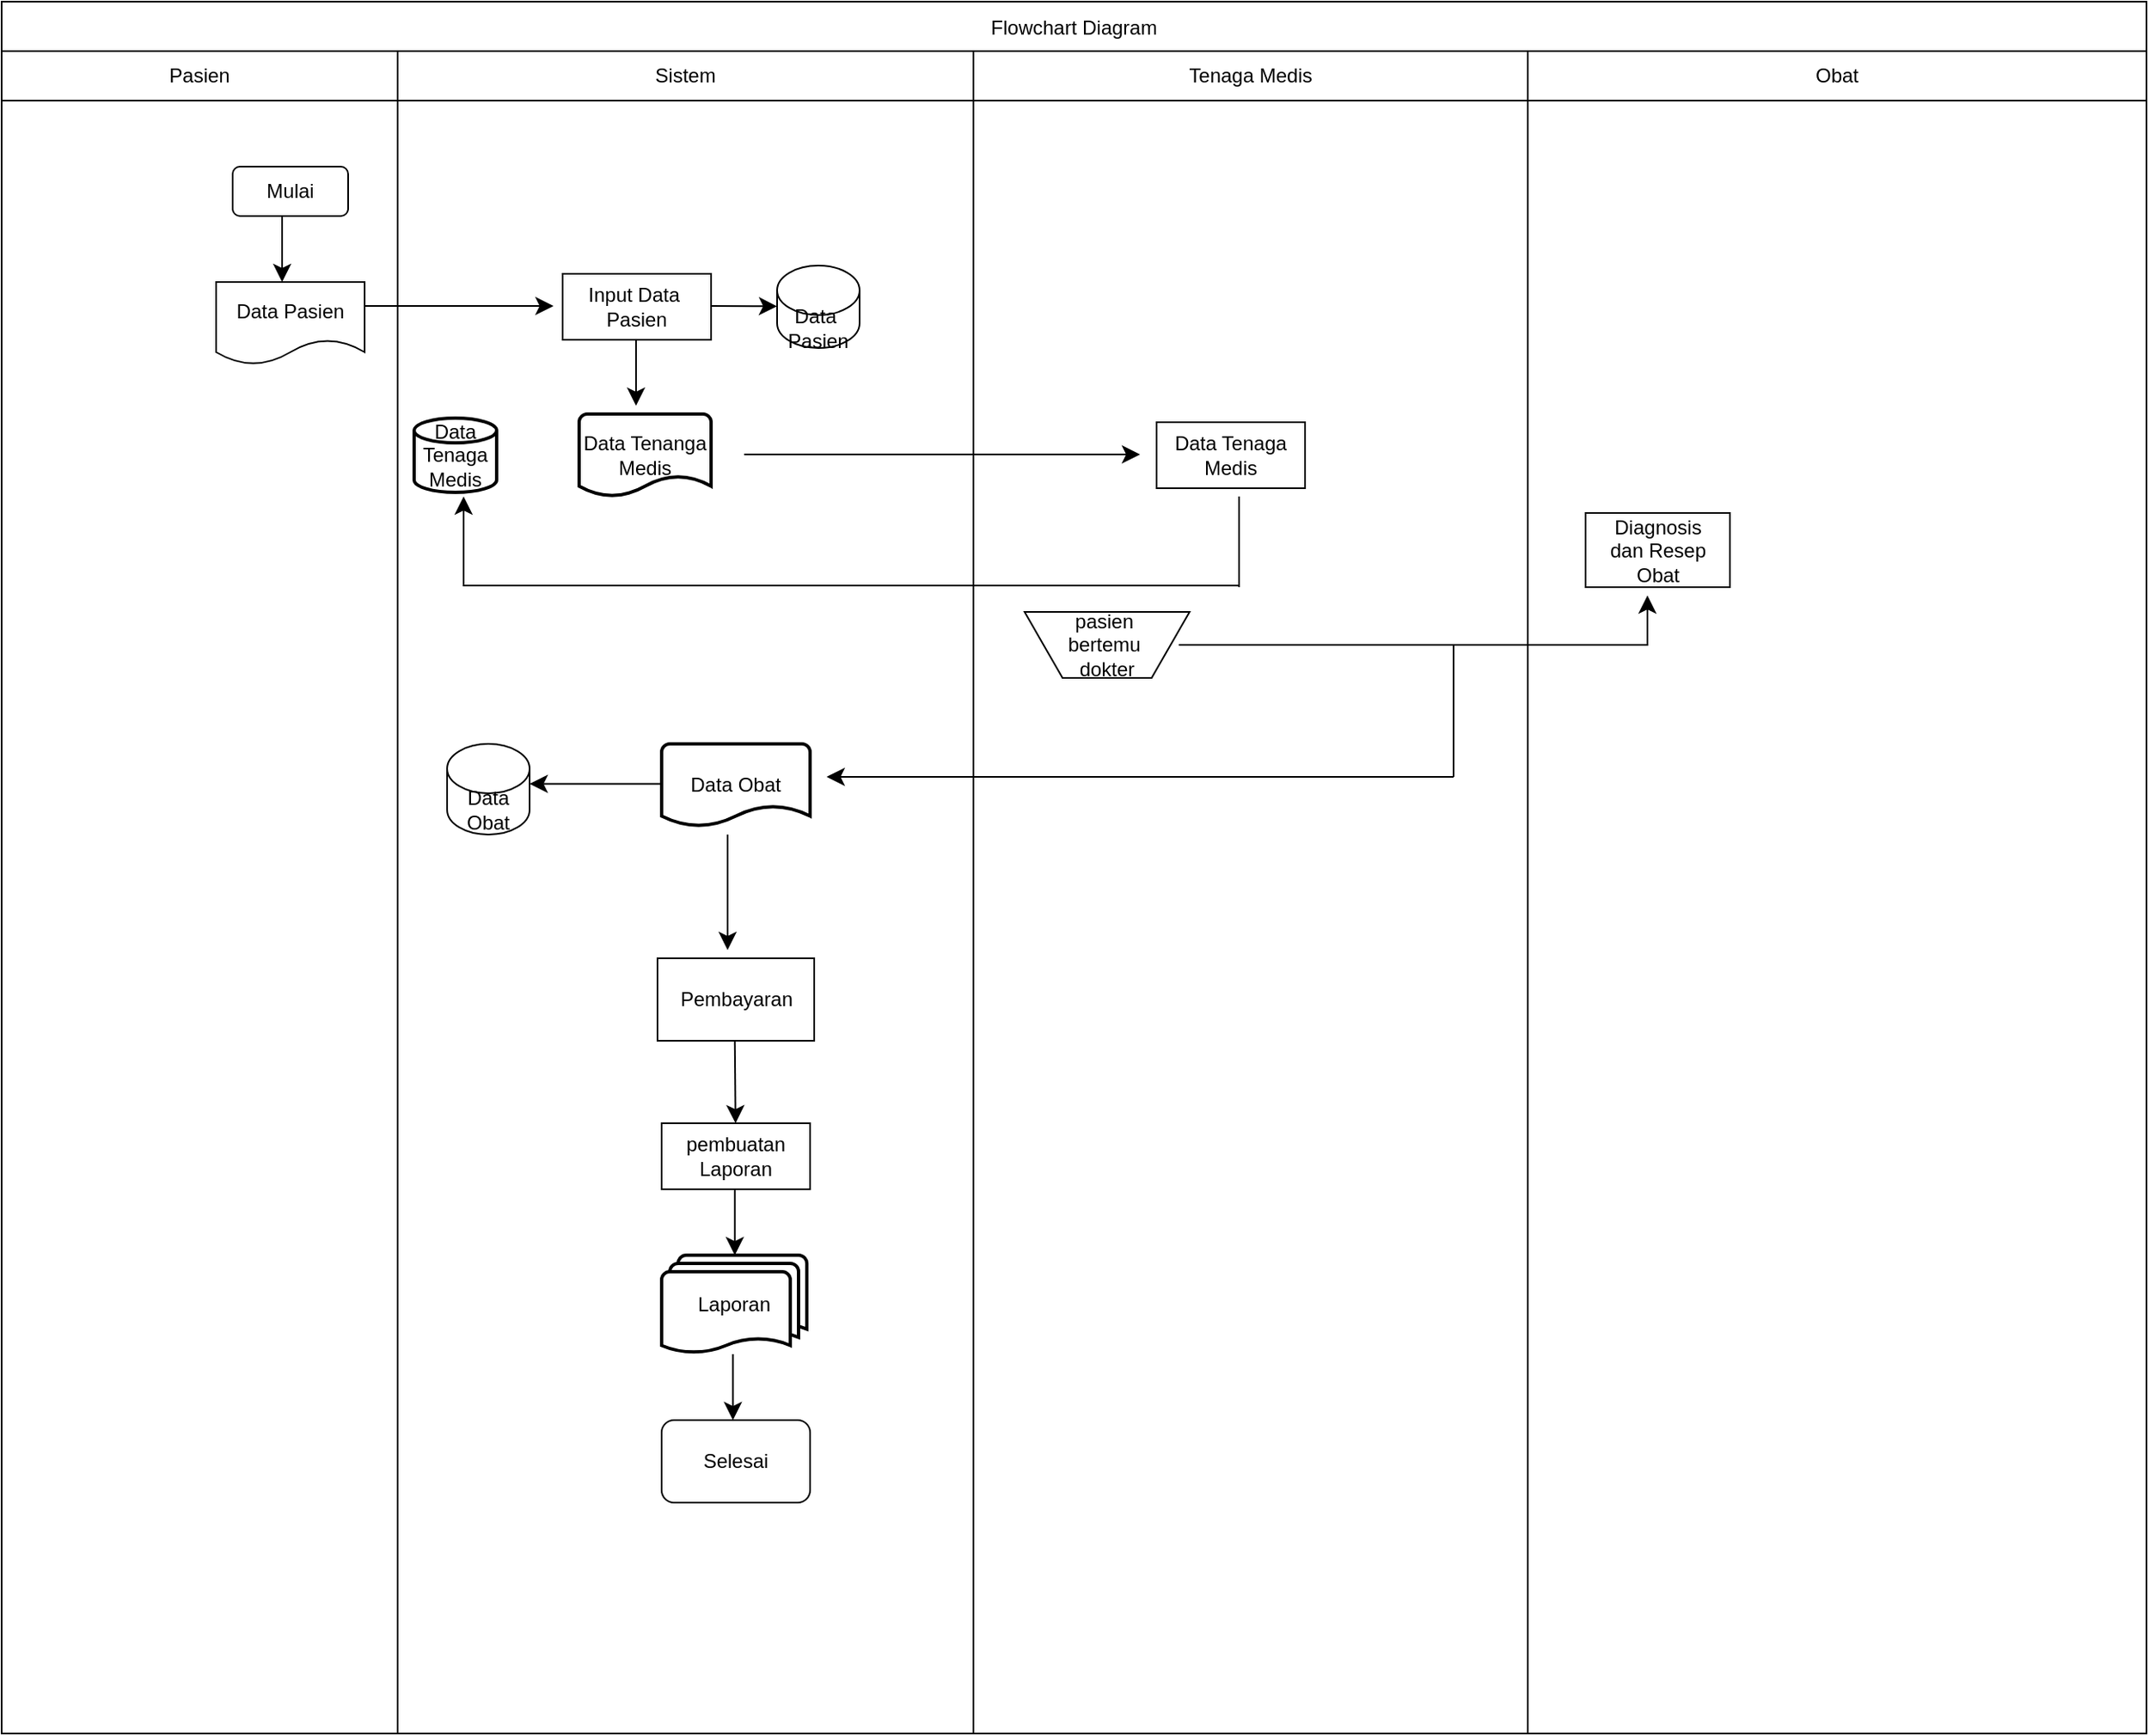 <mxfile version="26.1.1">
  <diagram id="C5RBs43oDa-KdzZeNtuy" name="Page-1">
    <mxGraphModel dx="1600" dy="927" grid="1" gridSize="10" guides="1" tooltips="1" connect="1" arrows="1" fold="1" page="1" pageScale="1" pageWidth="827" pageHeight="1169" math="0" shadow="0">
      <root>
        <mxCell id="WIyWlLk6GJQsqaUBKTNV-0" />
        <mxCell id="WIyWlLk6GJQsqaUBKTNV-1" parent="WIyWlLk6GJQsqaUBKTNV-0" />
        <mxCell id="sdbWK73cE8uQ8-mOUsc3-63" value="Flowchart Diagram" style="shape=table;startSize=30;container=1;collapsible=0;childLayout=tableLayout;" vertex="1" parent="WIyWlLk6GJQsqaUBKTNV-1">
          <mxGeometry width="1300" height="1050" as="geometry" />
        </mxCell>
        <mxCell id="sdbWK73cE8uQ8-mOUsc3-64" value="" style="shape=tableRow;horizontal=0;startSize=0;swimlaneHead=0;swimlaneBody=0;strokeColor=inherit;top=0;left=0;bottom=0;right=0;collapsible=0;dropTarget=0;fillColor=none;points=[[0,0.5],[1,0.5]];portConstraint=eastwest;" vertex="1" parent="sdbWK73cE8uQ8-mOUsc3-63">
          <mxGeometry y="30" width="1300" height="30" as="geometry" />
        </mxCell>
        <mxCell id="sdbWK73cE8uQ8-mOUsc3-65" value="Pasien" style="shape=partialRectangle;html=1;whiteSpace=wrap;connectable=0;strokeColor=inherit;overflow=hidden;fillColor=none;top=0;left=0;bottom=0;right=0;pointerEvents=1;" vertex="1" parent="sdbWK73cE8uQ8-mOUsc3-64">
          <mxGeometry width="240" height="30" as="geometry">
            <mxRectangle width="240" height="30" as="alternateBounds" />
          </mxGeometry>
        </mxCell>
        <mxCell id="sdbWK73cE8uQ8-mOUsc3-66" value="Sistem" style="shape=partialRectangle;html=1;whiteSpace=wrap;connectable=0;strokeColor=inherit;overflow=hidden;fillColor=none;top=0;left=0;bottom=0;right=0;pointerEvents=1;" vertex="1" parent="sdbWK73cE8uQ8-mOUsc3-64">
          <mxGeometry x="240" width="349" height="30" as="geometry">
            <mxRectangle width="349" height="30" as="alternateBounds" />
          </mxGeometry>
        </mxCell>
        <mxCell id="sdbWK73cE8uQ8-mOUsc3-67" value="Tenaga Medis" style="shape=partialRectangle;html=1;whiteSpace=wrap;connectable=0;strokeColor=inherit;overflow=hidden;fillColor=none;top=0;left=0;bottom=0;right=0;pointerEvents=1;" vertex="1" parent="sdbWK73cE8uQ8-mOUsc3-64">
          <mxGeometry x="589" width="336" height="30" as="geometry">
            <mxRectangle width="336" height="30" as="alternateBounds" />
          </mxGeometry>
        </mxCell>
        <mxCell id="sdbWK73cE8uQ8-mOUsc3-68" value="Obat" style="shape=partialRectangle;html=1;whiteSpace=wrap;connectable=0;strokeColor=inherit;overflow=hidden;fillColor=none;top=0;left=0;bottom=0;right=0;pointerEvents=1;" vertex="1" parent="sdbWK73cE8uQ8-mOUsc3-64">
          <mxGeometry x="925" width="375" height="30" as="geometry">
            <mxRectangle width="375" height="30" as="alternateBounds" />
          </mxGeometry>
        </mxCell>
        <mxCell id="sdbWK73cE8uQ8-mOUsc3-69" value="" style="shape=tableRow;horizontal=0;startSize=0;swimlaneHead=0;swimlaneBody=0;strokeColor=inherit;top=0;left=0;bottom=0;right=0;collapsible=0;dropTarget=0;fillColor=none;points=[[0,0.5],[1,0.5]];portConstraint=eastwest;" vertex="1" parent="sdbWK73cE8uQ8-mOUsc3-63">
          <mxGeometry y="60" width="1300" height="990" as="geometry" />
        </mxCell>
        <mxCell id="sdbWK73cE8uQ8-mOUsc3-70" value="" style="shape=partialRectangle;html=1;whiteSpace=wrap;connectable=0;strokeColor=inherit;overflow=hidden;fillColor=none;top=0;left=0;bottom=0;right=0;pointerEvents=1;" vertex="1" parent="sdbWK73cE8uQ8-mOUsc3-69">
          <mxGeometry width="240" height="990" as="geometry">
            <mxRectangle width="240" height="990" as="alternateBounds" />
          </mxGeometry>
        </mxCell>
        <mxCell id="sdbWK73cE8uQ8-mOUsc3-71" value="" style="shape=partialRectangle;html=1;whiteSpace=wrap;connectable=0;strokeColor=inherit;overflow=hidden;fillColor=none;top=0;left=0;bottom=0;right=0;pointerEvents=1;" vertex="1" parent="sdbWK73cE8uQ8-mOUsc3-69">
          <mxGeometry x="240" width="349" height="990" as="geometry">
            <mxRectangle width="349" height="990" as="alternateBounds" />
          </mxGeometry>
        </mxCell>
        <mxCell id="sdbWK73cE8uQ8-mOUsc3-72" value="" style="shape=partialRectangle;html=1;whiteSpace=wrap;connectable=0;strokeColor=inherit;overflow=hidden;fillColor=none;top=0;left=0;bottom=0;right=0;pointerEvents=1;" vertex="1" parent="sdbWK73cE8uQ8-mOUsc3-69">
          <mxGeometry x="589" width="336" height="990" as="geometry">
            <mxRectangle width="336" height="990" as="alternateBounds" />
          </mxGeometry>
        </mxCell>
        <mxCell id="sdbWK73cE8uQ8-mOUsc3-73" value="" style="shape=partialRectangle;html=1;whiteSpace=wrap;connectable=0;strokeColor=inherit;overflow=hidden;fillColor=none;top=0;left=0;bottom=0;right=0;pointerEvents=1;" vertex="1" parent="sdbWK73cE8uQ8-mOUsc3-69">
          <mxGeometry x="925" width="375" height="990" as="geometry">
            <mxRectangle width="375" height="990" as="alternateBounds" />
          </mxGeometry>
        </mxCell>
        <mxCell id="sdbWK73cE8uQ8-mOUsc3-74" value="Mulai" style="rounded=1;whiteSpace=wrap;html=1;" vertex="1" parent="WIyWlLk6GJQsqaUBKTNV-1">
          <mxGeometry x="140" y="100" width="70" height="30" as="geometry" />
        </mxCell>
        <mxCell id="sdbWK73cE8uQ8-mOUsc3-77" value="" style="endArrow=classic;html=1;rounded=0;fontSize=12;startSize=8;endSize=8;curved=1;" edge="1" parent="WIyWlLk6GJQsqaUBKTNV-1">
          <mxGeometry width="50" height="50" relative="1" as="geometry">
            <mxPoint x="215" y="184.5" as="sourcePoint" />
            <mxPoint x="334.5" y="184.5" as="targetPoint" />
          </mxGeometry>
        </mxCell>
        <mxCell id="sdbWK73cE8uQ8-mOUsc3-78" value="Input Data&amp;nbsp;&lt;div&gt;Pasien&lt;/div&gt;" style="rounded=0;whiteSpace=wrap;html=1;" vertex="1" parent="WIyWlLk6GJQsqaUBKTNV-1">
          <mxGeometry x="340" y="165" width="90" height="40" as="geometry" />
        </mxCell>
        <mxCell id="sdbWK73cE8uQ8-mOUsc3-79" value="" style="endArrow=classic;html=1;rounded=0;fontSize=12;startSize=8;endSize=8;curved=1;" edge="1" parent="WIyWlLk6GJQsqaUBKTNV-1" target="sdbWK73cE8uQ8-mOUsc3-80">
          <mxGeometry width="50" height="50" relative="1" as="geometry">
            <mxPoint x="430" y="184.5" as="sourcePoint" />
            <mxPoint x="463.5" y="184.5" as="targetPoint" />
            <Array as="points">
              <mxPoint x="450" y="184.5" />
            </Array>
          </mxGeometry>
        </mxCell>
        <mxCell id="sdbWK73cE8uQ8-mOUsc3-80" value="Data&amp;nbsp;&lt;div&gt;Pasien&lt;/div&gt;" style="shape=cylinder3;whiteSpace=wrap;html=1;boundedLbl=1;backgroundOutline=1;size=15;" vertex="1" parent="WIyWlLk6GJQsqaUBKTNV-1">
          <mxGeometry x="470" y="160" width="50" height="50" as="geometry" />
        </mxCell>
        <mxCell id="sdbWK73cE8uQ8-mOUsc3-82" value="" style="endArrow=classic;html=1;rounded=0;fontSize=12;startSize=8;endSize=8;curved=1;" edge="1" parent="WIyWlLk6GJQsqaUBKTNV-1">
          <mxGeometry width="50" height="50" relative="1" as="geometry">
            <mxPoint x="170" y="130" as="sourcePoint" />
            <mxPoint x="170" y="170" as="targetPoint" />
          </mxGeometry>
        </mxCell>
        <mxCell id="sdbWK73cE8uQ8-mOUsc3-83" value="" style="endArrow=classic;html=1;rounded=0;fontSize=12;startSize=8;endSize=8;curved=1;" edge="1" parent="WIyWlLk6GJQsqaUBKTNV-1">
          <mxGeometry width="50" height="50" relative="1" as="geometry">
            <mxPoint x="384.5" y="205" as="sourcePoint" />
            <mxPoint x="384.5" y="245" as="targetPoint" />
          </mxGeometry>
        </mxCell>
        <mxCell id="sdbWK73cE8uQ8-mOUsc3-85" value="Data Tenaga&lt;div&gt;Medis&lt;/div&gt;" style="rounded=0;whiteSpace=wrap;html=1;" vertex="1" parent="WIyWlLk6GJQsqaUBKTNV-1">
          <mxGeometry x="700" y="255" width="90" height="40" as="geometry" />
        </mxCell>
        <mxCell id="sdbWK73cE8uQ8-mOUsc3-90" value="" style="endArrow=none;html=1;rounded=0;fontSize=12;startSize=8;endSize=8;curved=1;" edge="1" parent="WIyWlLk6GJQsqaUBKTNV-1">
          <mxGeometry width="50" height="50" relative="1" as="geometry">
            <mxPoint x="750" y="355" as="sourcePoint" />
            <mxPoint x="750" y="300" as="targetPoint" />
          </mxGeometry>
        </mxCell>
        <mxCell id="sdbWK73cE8uQ8-mOUsc3-91" value="" style="endArrow=classic;html=1;rounded=0;fontSize=12;startSize=8;endSize=8;curved=1;" edge="1" parent="WIyWlLk6GJQsqaUBKTNV-1">
          <mxGeometry width="50" height="50" relative="1" as="geometry">
            <mxPoint x="450" y="274.5" as="sourcePoint" />
            <mxPoint x="690" y="274.5" as="targetPoint" />
          </mxGeometry>
        </mxCell>
        <mxCell id="sdbWK73cE8uQ8-mOUsc3-92" value="Data Pasien" style="shape=document;whiteSpace=wrap;html=1;boundedLbl=1;" vertex="1" parent="WIyWlLk6GJQsqaUBKTNV-1">
          <mxGeometry x="130" y="170" width="90" height="50" as="geometry" />
        </mxCell>
        <mxCell id="sdbWK73cE8uQ8-mOUsc3-94" value="Data Tenanga&lt;div&gt;Medis&lt;/div&gt;" style="strokeWidth=2;html=1;shape=mxgraph.flowchart.document2;whiteSpace=wrap;size=0.25;" vertex="1" parent="WIyWlLk6GJQsqaUBKTNV-1">
          <mxGeometry x="350" y="250" width="80" height="50" as="geometry" />
        </mxCell>
        <mxCell id="sdbWK73cE8uQ8-mOUsc3-96" value="Data&lt;div&gt;Tenaga&lt;/div&gt;&lt;div&gt;Medis&lt;/div&gt;" style="strokeWidth=2;html=1;shape=mxgraph.flowchart.database;whiteSpace=wrap;" vertex="1" parent="WIyWlLk6GJQsqaUBKTNV-1">
          <mxGeometry x="250" y="252.5" width="50" height="45" as="geometry" />
        </mxCell>
        <mxCell id="sdbWK73cE8uQ8-mOUsc3-99" value="" style="edgeStyle=segmentEdgeStyle;endArrow=classic;html=1;curved=0;rounded=0;endSize=8;startSize=8;fontSize=12;" edge="1" parent="WIyWlLk6GJQsqaUBKTNV-1">
          <mxGeometry width="50" height="50" relative="1" as="geometry">
            <mxPoint x="750" y="354" as="sourcePoint" />
            <mxPoint x="280" y="300" as="targetPoint" />
          </mxGeometry>
        </mxCell>
        <mxCell id="sdbWK73cE8uQ8-mOUsc3-102" value="pasien&amp;nbsp;&lt;div&gt;bertemu&amp;nbsp;&lt;/div&gt;&lt;div&gt;dokter&lt;/div&gt;" style="verticalLabelPosition=middle;verticalAlign=middle;html=1;shape=trapezoid;perimeter=trapezoidPerimeter;whiteSpace=wrap;size=0.23;arcSize=10;flipV=1;labelPosition=center;align=center;" vertex="1" parent="WIyWlLk6GJQsqaUBKTNV-1">
          <mxGeometry x="620" y="370" width="100" height="40" as="geometry" />
        </mxCell>
        <mxCell id="sdbWK73cE8uQ8-mOUsc3-103" value="Diagnosis&lt;div&gt;dan Resep&lt;/div&gt;&lt;div&gt;Obat&lt;/div&gt;" style="html=1;dashed=0;whiteSpace=wrap;" vertex="1" parent="WIyWlLk6GJQsqaUBKTNV-1">
          <mxGeometry x="960" y="310" width="87.5" height="45" as="geometry" />
        </mxCell>
        <mxCell id="sdbWK73cE8uQ8-mOUsc3-104" value="" style="edgeStyle=segmentEdgeStyle;endArrow=classic;html=1;curved=0;rounded=0;endSize=8;startSize=8;fontSize=12;" edge="1" parent="WIyWlLk6GJQsqaUBKTNV-1">
          <mxGeometry width="50" height="50" relative="1" as="geometry">
            <mxPoint x="713.5" y="390" as="sourcePoint" />
            <mxPoint x="997.5" y="360" as="targetPoint" />
          </mxGeometry>
        </mxCell>
        <mxCell id="sdbWK73cE8uQ8-mOUsc3-109" value="" style="endArrow=none;html=1;rounded=0;fontSize=12;startSize=8;endSize=8;curved=1;" edge="1" parent="WIyWlLk6GJQsqaUBKTNV-1">
          <mxGeometry width="50" height="50" relative="1" as="geometry">
            <mxPoint x="880" y="470" as="sourcePoint" />
            <mxPoint x="880" y="390" as="targetPoint" />
          </mxGeometry>
        </mxCell>
        <mxCell id="sdbWK73cE8uQ8-mOUsc3-111" value="" style="endArrow=classic;html=1;rounded=0;fontSize=12;startSize=8;endSize=8;curved=1;" edge="1" parent="WIyWlLk6GJQsqaUBKTNV-1">
          <mxGeometry width="50" height="50" relative="1" as="geometry">
            <mxPoint x="880" y="470" as="sourcePoint" />
            <mxPoint x="500" y="470" as="targetPoint" />
          </mxGeometry>
        </mxCell>
        <mxCell id="sdbWK73cE8uQ8-mOUsc3-113" value="Data Obat" style="strokeWidth=2;html=1;shape=mxgraph.flowchart.document2;whiteSpace=wrap;size=0.25;" vertex="1" parent="WIyWlLk6GJQsqaUBKTNV-1">
          <mxGeometry x="400" y="450" width="90" height="50" as="geometry" />
        </mxCell>
        <mxCell id="sdbWK73cE8uQ8-mOUsc3-115" value="" style="endArrow=classic;html=1;rounded=0;fontSize=12;startSize=8;endSize=8;curved=1;" edge="1" parent="WIyWlLk6GJQsqaUBKTNV-1">
          <mxGeometry width="50" height="50" relative="1" as="geometry">
            <mxPoint x="400" y="474.23" as="sourcePoint" />
            <mxPoint x="320" y="474.23" as="targetPoint" />
          </mxGeometry>
        </mxCell>
        <mxCell id="sdbWK73cE8uQ8-mOUsc3-116" value="Data&lt;div&gt;Obat&lt;/div&gt;" style="shape=cylinder3;whiteSpace=wrap;html=1;boundedLbl=1;backgroundOutline=1;size=15;" vertex="1" parent="WIyWlLk6GJQsqaUBKTNV-1">
          <mxGeometry x="270" y="450" width="50" height="55" as="geometry" />
        </mxCell>
        <mxCell id="sdbWK73cE8uQ8-mOUsc3-117" value="" style="endArrow=classic;html=1;rounded=0;fontSize=12;startSize=8;endSize=8;curved=1;" edge="1" parent="WIyWlLk6GJQsqaUBKTNV-1">
          <mxGeometry width="50" height="50" relative="1" as="geometry">
            <mxPoint x="440" y="505" as="sourcePoint" />
            <mxPoint x="440" y="575" as="targetPoint" />
          </mxGeometry>
        </mxCell>
        <mxCell id="sdbWK73cE8uQ8-mOUsc3-118" value="Pembayaran" style="rounded=0;whiteSpace=wrap;html=1;" vertex="1" parent="WIyWlLk6GJQsqaUBKTNV-1">
          <mxGeometry x="397.5" y="580" width="95" height="50" as="geometry" />
        </mxCell>
        <mxCell id="sdbWK73cE8uQ8-mOUsc3-119" value="" style="endArrow=classic;html=1;rounded=0;fontSize=12;startSize=8;endSize=8;curved=1;" edge="1" parent="WIyWlLk6GJQsqaUBKTNV-1" target="sdbWK73cE8uQ8-mOUsc3-120">
          <mxGeometry width="50" height="50" relative="1" as="geometry">
            <mxPoint x="444.37" y="630" as="sourcePoint" />
            <mxPoint x="444.37" y="670" as="targetPoint" />
          </mxGeometry>
        </mxCell>
        <mxCell id="sdbWK73cE8uQ8-mOUsc3-120" value="pembuatan&lt;div&gt;Laporan&lt;/div&gt;" style="rounded=0;whiteSpace=wrap;html=1;" vertex="1" parent="WIyWlLk6GJQsqaUBKTNV-1">
          <mxGeometry x="400" y="680" width="90" height="40" as="geometry" />
        </mxCell>
        <mxCell id="sdbWK73cE8uQ8-mOUsc3-121" value="Laporan" style="strokeWidth=2;html=1;shape=mxgraph.flowchart.multi-document;whiteSpace=wrap;" vertex="1" parent="WIyWlLk6GJQsqaUBKTNV-1">
          <mxGeometry x="400" y="760" width="88" height="60" as="geometry" />
        </mxCell>
        <mxCell id="sdbWK73cE8uQ8-mOUsc3-122" value="" style="endArrow=classic;html=1;rounded=0;fontSize=12;startSize=8;endSize=8;curved=1;" edge="1" parent="WIyWlLk6GJQsqaUBKTNV-1">
          <mxGeometry width="50" height="50" relative="1" as="geometry">
            <mxPoint x="444.37" y="720" as="sourcePoint" />
            <mxPoint x="444.37" y="760" as="targetPoint" />
          </mxGeometry>
        </mxCell>
        <mxCell id="sdbWK73cE8uQ8-mOUsc3-123" value="" style="endArrow=classic;html=1;rounded=0;fontSize=12;startSize=8;endSize=8;curved=1;" edge="1" parent="WIyWlLk6GJQsqaUBKTNV-1">
          <mxGeometry width="50" height="50" relative="1" as="geometry">
            <mxPoint x="443.23" y="820" as="sourcePoint" />
            <mxPoint x="443.23" y="860" as="targetPoint" />
          </mxGeometry>
        </mxCell>
        <mxCell id="sdbWK73cE8uQ8-mOUsc3-124" value="Selesai" style="rounded=1;whiteSpace=wrap;html=1;" vertex="1" parent="WIyWlLk6GJQsqaUBKTNV-1">
          <mxGeometry x="400" y="860" width="90" height="50" as="geometry" />
        </mxCell>
      </root>
    </mxGraphModel>
  </diagram>
</mxfile>
